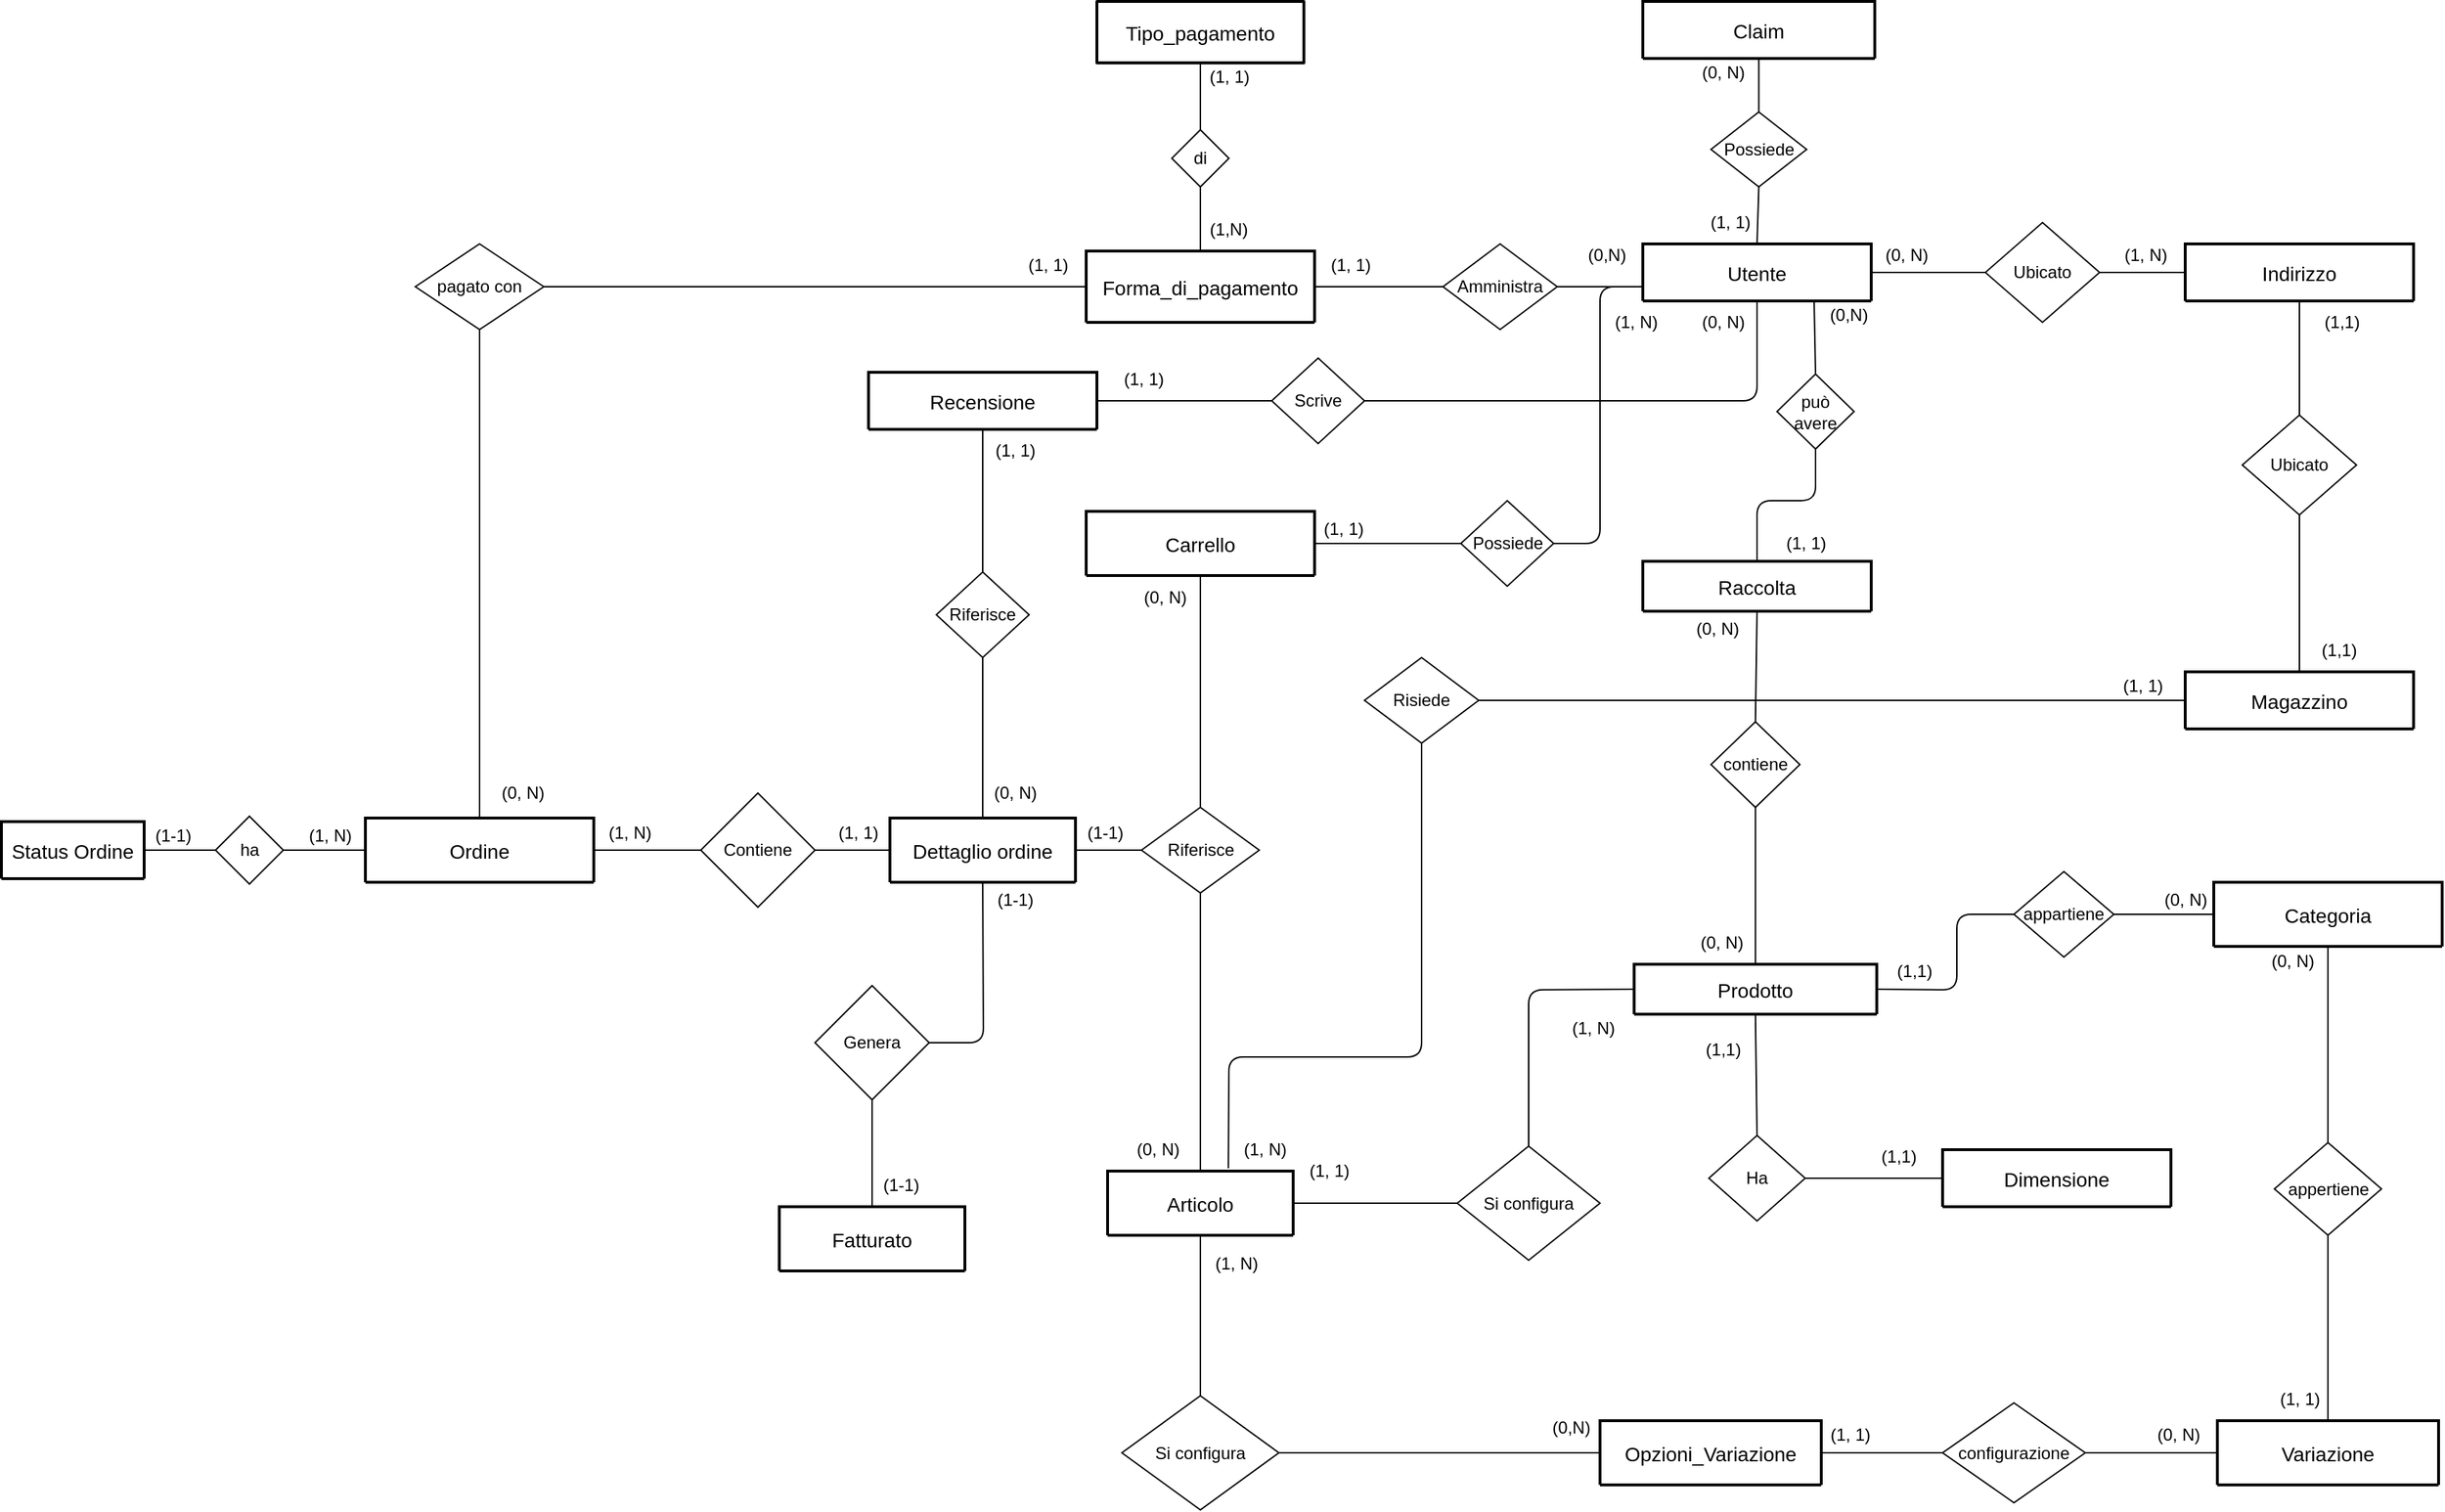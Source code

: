 <mxfile>
    <diagram id="2dFr3bN1FyDj8-6Dwqnr" name="Page-1">
        <mxGraphModel dx="3108" dy="565" grid="1" gridSize="10" guides="1" tooltips="1" connect="1" arrows="1" fold="1" page="1" pageScale="1" pageWidth="827" pageHeight="1169" math="0" shadow="0">
            <root>
                <mxCell id="0"/>
                <mxCell id="1" parent="0"/>
                <mxCell id="349" style="edgeStyle=none;html=1;exitX=0.5;exitY=1;exitDx=0;exitDy=0;entryX=1;entryY=0.5;entryDx=0;entryDy=0;endArrow=none;endFill=0;" parent="1" source="166" target="350" edge="1">
                    <mxGeometry relative="1" as="geometry">
                        <mxPoint x="-90" y="280" as="targetPoint"/>
                        <Array as="points">
                            <mxPoint x="400" y="290"/>
                        </Array>
                    </mxGeometry>
                </mxCell>
                <mxCell id="166" value="Utente" style="swimlane;childLayout=stackLayout;horizontal=1;startSize=130;horizontalStack=0;rounded=1;fontSize=14;fontStyle=0;strokeWidth=2;resizeParent=0;resizeLast=1;shadow=0;dashed=0;align=center;" parent="1" vertex="1">
                    <mxGeometry x="320" y="180" width="160" height="40" as="geometry"/>
                </mxCell>
                <mxCell id="168" value="Indirizzo" style="swimlane;childLayout=stackLayout;horizontal=1;startSize=148;horizontalStack=0;rounded=1;fontSize=14;fontStyle=0;strokeWidth=2;resizeParent=0;resizeLast=1;shadow=0;dashed=0;align=center;" parent="1" vertex="1">
                    <mxGeometry x="700" y="180" width="160" height="40" as="geometry"/>
                </mxCell>
                <mxCell id="170" style="edgeStyle=none;html=1;exitX=0;exitY=0.5;exitDx=0;exitDy=0;entryX=1;entryY=0.5;entryDx=0;entryDy=0;endArrow=none;endFill=0;" parent="1" source="172" target="166" edge="1">
                    <mxGeometry relative="1" as="geometry">
                        <mxPoint x="480" y="210" as="targetPoint"/>
                    </mxGeometry>
                </mxCell>
                <mxCell id="171" style="edgeStyle=none;html=1;exitX=1;exitY=0.5;exitDx=0;exitDy=0;endArrow=none;endFill=0;entryX=0;entryY=0.5;entryDx=0;entryDy=0;" parent="1" source="172" target="168" edge="1">
                    <mxGeometry relative="1" as="geometry"/>
                </mxCell>
                <mxCell id="172" value="Ubicato" style="shape=rhombus;perimeter=rhombusPerimeter;whiteSpace=wrap;html=1;align=center;" parent="1" vertex="1">
                    <mxGeometry x="560" y="165" width="80" height="70" as="geometry"/>
                </mxCell>
                <mxCell id="173" value="Forma_di_pagamento" style="swimlane;childLayout=stackLayout;horizontal=1;startSize=50;horizontalStack=0;rounded=1;fontSize=14;fontStyle=0;strokeWidth=2;resizeParent=0;resizeLast=1;shadow=0;dashed=0;align=center;" parent="1" vertex="1">
                    <mxGeometry x="-70" y="185" width="160" height="50" as="geometry"/>
                </mxCell>
                <mxCell id="175" value="Tipo_pagamento" style="swimlane;childLayout=stackLayout;horizontal=1;startSize=43;horizontalStack=0;rounded=1;fontSize=14;fontStyle=0;strokeWidth=2;resizeParent=0;resizeLast=1;shadow=0;dashed=0;align=center;" parent="1" vertex="1">
                    <mxGeometry x="-62.5" y="10" width="145" height="43.12" as="geometry"/>
                </mxCell>
                <mxCell id="176" value="&#10;" style="align=left;strokeColor=none;fillColor=none;spacingLeft=4;fontSize=12;verticalAlign=top;resizable=0;rotatable=0;part=1;" parent="175" vertex="1">
                    <mxGeometry y="43" width="145" height="0.12" as="geometry"/>
                </mxCell>
                <mxCell id="177" style="edgeStyle=none;html=1;exitX=1;exitY=0.5;exitDx=0;exitDy=0;entryX=0;entryY=0.5;entryDx=0;entryDy=0;endArrow=none;endFill=0;" parent="1" source="179" edge="1">
                    <mxGeometry relative="1" as="geometry">
                        <mxPoint x="320" y="210" as="targetPoint"/>
                    </mxGeometry>
                </mxCell>
                <mxCell id="178" style="edgeStyle=none;html=1;exitX=0;exitY=0.5;exitDx=0;exitDy=0;endArrow=none;endFill=0;entryX=1;entryY=0.5;entryDx=0;entryDy=0;" parent="1" source="179" target="173" edge="1">
                    <mxGeometry relative="1" as="geometry">
                        <mxPoint x="110" y="210" as="targetPoint"/>
                    </mxGeometry>
                </mxCell>
                <mxCell id="179" value="Amministra" style="shape=rhombus;perimeter=rhombusPerimeter;whiteSpace=wrap;html=1;align=center;" parent="1" vertex="1">
                    <mxGeometry x="180" y="180" width="80" height="60" as="geometry"/>
                </mxCell>
                <mxCell id="180" style="edgeStyle=none;html=1;exitX=0.5;exitY=1;exitDx=0;exitDy=0;endArrow=none;endFill=0;entryX=0.5;entryY=0;entryDx=0;entryDy=0;" parent="1" source="182" target="173" edge="1">
                    <mxGeometry relative="1" as="geometry">
                        <mxPoint y="300" as="targetPoint"/>
                    </mxGeometry>
                </mxCell>
                <mxCell id="327" style="edgeStyle=none;html=1;exitX=0.5;exitY=0;exitDx=0;exitDy=0;fontSize=20;endArrow=none;endFill=0;entryX=0.5;entryY=0;entryDx=0;entryDy=0;" parent="1" source="182" target="176" edge="1">
                    <mxGeometry relative="1" as="geometry">
                        <mxPoint x="-20" y="80" as="targetPoint"/>
                        <mxPoint x="2.5" y="106.88" as="sourcePoint"/>
                    </mxGeometry>
                </mxCell>
                <mxCell id="182" value="di" style="shape=rhombus;perimeter=rhombusPerimeter;whiteSpace=wrap;html=1;align=center;" parent="1" vertex="1">
                    <mxGeometry x="-10" y="100" width="40" height="40" as="geometry"/>
                </mxCell>
                <mxCell id="183" value="Carrello" style="swimlane;childLayout=stackLayout;horizontal=1;startSize=45;horizontalStack=0;rounded=1;fontSize=14;fontStyle=0;strokeWidth=2;resizeParent=0;resizeLast=1;shadow=0;dashed=0;align=center;" parent="1" vertex="1">
                    <mxGeometry x="-70" y="367.5" width="160" height="45" as="geometry"/>
                </mxCell>
                <mxCell id="185" style="edgeStyle=none;html=1;exitX=1;exitY=0.5;exitDx=0;exitDy=0;entryX=0;entryY=0.75;entryDx=0;entryDy=0;endArrow=none;endFill=0;" parent="1" source="187" target="166" edge="1">
                    <mxGeometry relative="1" as="geometry">
                        <Array as="points">
                            <mxPoint x="290" y="390"/>
                            <mxPoint x="290" y="210"/>
                        </Array>
                    </mxGeometry>
                </mxCell>
                <mxCell id="328" style="edgeStyle=none;html=1;exitX=0;exitY=0.5;exitDx=0;exitDy=0;entryX=1;entryY=0.5;entryDx=0;entryDy=0;fontSize=20;endArrow=none;endFill=0;" parent="1" source="187" target="183" edge="1">
                    <mxGeometry relative="1" as="geometry"/>
                </mxCell>
                <mxCell id="187" value="Possiede" style="shape=rhombus;perimeter=rhombusPerimeter;whiteSpace=wrap;html=1;align=center;" parent="1" vertex="1">
                    <mxGeometry x="192.5" y="360" width="65" height="60" as="geometry"/>
                </mxCell>
                <mxCell id="339" style="edgeStyle=none;html=1;endArrow=none;endFill=0;exitX=0;exitY=0.5;exitDx=0;exitDy=0;entryX=0.5;entryY=0;entryDx=0;entryDy=0;" parent="1" source="188" target="340" edge="1">
                    <mxGeometry relative="1" as="geometry">
                        <mxPoint x="180" y="740" as="targetPoint"/>
                        <Array as="points">
                            <mxPoint x="240" y="703"/>
                        </Array>
                    </mxGeometry>
                </mxCell>
                <mxCell id="188" value="Prodotto" style="swimlane;childLayout=stackLayout;horizontal=1;startSize=35;horizontalStack=0;rounded=1;fontSize=14;fontStyle=0;strokeWidth=2;resizeParent=0;resizeLast=1;shadow=0;dashed=0;align=center;arcSize=15;" parent="1" vertex="1">
                    <mxGeometry x="313.88" y="685" width="170" height="35" as="geometry"/>
                </mxCell>
                <mxCell id="190" value="Categoria" style="swimlane;childLayout=stackLayout;horizontal=1;startSize=45;horizontalStack=0;rounded=1;fontSize=14;fontStyle=0;strokeWidth=2;resizeParent=0;resizeLast=1;shadow=0;dashed=0;align=center;" parent="1" vertex="1">
                    <mxGeometry x="720" y="627.5" width="160" height="45" as="geometry"/>
                </mxCell>
                <mxCell id="192" style="edgeStyle=none;html=1;exitX=0;exitY=0.5;exitDx=0;exitDy=0;endArrow=none;endFill=0;entryX=1;entryY=0.5;entryDx=0;entryDy=0;" parent="1" source="194" target="188" edge="1">
                    <mxGeometry relative="1" as="geometry">
                        <mxPoint x="490" y="650" as="targetPoint"/>
                        <Array as="points">
                            <mxPoint x="540" y="650"/>
                            <mxPoint x="540" y="703"/>
                        </Array>
                    </mxGeometry>
                </mxCell>
                <mxCell id="193" style="edgeStyle=none;html=1;exitX=1;exitY=0.5;exitDx=0;exitDy=0;endArrow=none;endFill=0;entryX=0;entryY=0.5;entryDx=0;entryDy=0;" parent="1" source="194" target="190" edge="1">
                    <mxGeometry relative="1" as="geometry">
                        <mxPoint x="690" y="650" as="targetPoint"/>
                    </mxGeometry>
                </mxCell>
                <mxCell id="194" value="appartiene" style="shape=rhombus;perimeter=rhombusPerimeter;whiteSpace=wrap;html=1;align=center;" parent="1" vertex="1">
                    <mxGeometry x="580" y="620" width="70" height="60" as="geometry"/>
                </mxCell>
                <mxCell id="195" value="Variazione" style="swimlane;childLayout=stackLayout;horizontal=1;startSize=65;horizontalStack=0;rounded=1;fontSize=14;fontStyle=0;strokeWidth=2;resizeParent=0;resizeLast=1;shadow=0;dashed=0;align=center;" parent="1" vertex="1">
                    <mxGeometry x="722.5" y="1005" width="155" height="45" as="geometry"/>
                </mxCell>
                <mxCell id="197" style="edgeStyle=none;html=1;entryX=0.5;entryY=0;entryDx=0;entryDy=0;endArrow=none;endFill=0;" parent="1" source="199" target="195" edge="1">
                    <mxGeometry relative="1" as="geometry"/>
                </mxCell>
                <mxCell id="198" style="edgeStyle=none;html=1;entryX=0.5;entryY=1;entryDx=0;entryDy=0;endArrow=none;endFill=0;" parent="1" source="199" target="190" edge="1">
                    <mxGeometry relative="1" as="geometry">
                        <mxPoint x="770" y="710" as="targetPoint"/>
                    </mxGeometry>
                </mxCell>
                <mxCell id="199" value="appertiene" style="shape=rhombus;perimeter=rhombusPerimeter;whiteSpace=wrap;html=1;align=center;" parent="1" vertex="1">
                    <mxGeometry x="762.5" y="810" width="75" height="65" as="geometry"/>
                </mxCell>
                <mxCell id="200" style="edgeStyle=none;html=1;entryX=0;entryY=0.5;entryDx=0;entryDy=0;endArrow=none;endFill=0;" parent="1" source="201" target="204" edge="1">
                    <mxGeometry relative="1" as="geometry"/>
                </mxCell>
                <mxCell id="201" value="Opzioni_Variazione" style="swimlane;childLayout=stackLayout;horizontal=1;startSize=75;horizontalStack=0;rounded=1;fontSize=14;fontStyle=0;strokeWidth=2;resizeParent=0;resizeLast=1;shadow=0;dashed=0;align=center;" parent="1" vertex="1">
                    <mxGeometry x="290" y="1005" width="155" height="45" as="geometry"/>
                </mxCell>
                <mxCell id="203" style="edgeStyle=none;html=1;entryX=0;entryY=0.5;entryDx=0;entryDy=0;endArrow=none;endFill=0;" parent="1" source="204" target="195" edge="1">
                    <mxGeometry relative="1" as="geometry"/>
                </mxCell>
                <mxCell id="204" value="configurazione" style="shape=rhombus;perimeter=rhombusPerimeter;whiteSpace=wrap;html=1;align=center;" parent="1" vertex="1">
                    <mxGeometry x="530" y="992.5" width="100" height="70" as="geometry"/>
                </mxCell>
                <mxCell id="205" value="Magazzino" style="swimlane;childLayout=stackLayout;horizontal=1;startSize=100;horizontalStack=0;rounded=1;fontSize=14;fontStyle=0;strokeWidth=2;resizeParent=0;resizeLast=1;shadow=0;dashed=0;align=center;" parent="1" vertex="1">
                    <mxGeometry x="700" y="480" width="160" height="40" as="geometry"/>
                </mxCell>
                <mxCell id="207" style="edgeStyle=none;html=1;exitX=0.5;exitY=0;exitDx=0;exitDy=0;entryX=0.5;entryY=1;entryDx=0;entryDy=0;startArrow=none;startFill=0;endArrow=none;endFill=0;" parent="1" source="209" target="168" edge="1">
                    <mxGeometry relative="1" as="geometry">
                        <mxPoint x="772" y="242" as="targetPoint"/>
                    </mxGeometry>
                </mxCell>
                <mxCell id="208" style="edgeStyle=none;html=1;exitX=0.5;exitY=1;exitDx=0;exitDy=0;entryX=0.5;entryY=0;entryDx=0;entryDy=0;startArrow=none;startFill=0;endArrow=none;endFill=0;" parent="1" source="209" target="205" edge="1">
                    <mxGeometry relative="1" as="geometry"/>
                </mxCell>
                <mxCell id="209" value="Ubicato" style="shape=rhombus;perimeter=rhombusPerimeter;whiteSpace=wrap;html=1;align=center;" parent="1" vertex="1">
                    <mxGeometry x="740" y="300" width="80" height="70" as="geometry"/>
                </mxCell>
                <mxCell id="210" value="Dimensione" style="swimlane;childLayout=stackLayout;horizontal=1;startSize=90;horizontalStack=0;rounded=1;fontSize=14;fontStyle=0;strokeWidth=2;resizeParent=0;resizeLast=1;shadow=0;dashed=0;align=center;" parent="1" vertex="1">
                    <mxGeometry x="530" y="815" width="160" height="40" as="geometry"/>
                </mxCell>
                <mxCell id="212" style="edgeStyle=none;html=1;exitX=0.5;exitY=0;exitDx=0;exitDy=0;entryX=0.5;entryY=1;entryDx=0;entryDy=0;endArrow=none;endFill=0;" parent="1" source="214" target="188" edge="1">
                    <mxGeometry relative="1" as="geometry">
                        <mxPoint x="447.5" y="715" as="targetPoint"/>
                    </mxGeometry>
                </mxCell>
                <mxCell id="330" style="edgeStyle=none;html=1;exitX=1;exitY=0.5;exitDx=0;exitDy=0;entryX=0;entryY=0.5;entryDx=0;entryDy=0;fontSize=20;endArrow=none;endFill=0;" parent="1" source="214" target="210" edge="1">
                    <mxGeometry relative="1" as="geometry"/>
                </mxCell>
                <mxCell id="214" value="Ha" style="shape=rhombus;perimeter=rhombusPerimeter;whiteSpace=wrap;html=1;align=center;" parent="1" vertex="1">
                    <mxGeometry x="366.25" y="805" width="67.5" height="60" as="geometry"/>
                </mxCell>
                <mxCell id="320" style="edgeStyle=none;html=1;exitX=1;exitY=0.5;exitDx=0;exitDy=0;entryX=0;entryY=0.5;entryDx=0;entryDy=0;fontSize=20;endArrow=none;endFill=0;" parent="1" source="217" target="205" edge="1">
                    <mxGeometry relative="1" as="geometry"/>
                </mxCell>
                <mxCell id="217" value="Risiede" style="shape=rhombus;perimeter=rhombusPerimeter;whiteSpace=wrap;html=1;align=center;" parent="1" vertex="1">
                    <mxGeometry x="125" y="470" width="80" height="60" as="geometry"/>
                </mxCell>
                <mxCell id="218" style="edgeStyle=none;html=1;exitX=0.5;exitY=0;exitDx=0;exitDy=0;entryX=0.5;entryY=1;entryDx=0;entryDy=0;startArrow=none;startFill=0;endArrow=none;endFill=0;" parent="1" source="221" target="183" edge="1">
                    <mxGeometry relative="1" as="geometry">
                        <mxPoint x="10" y="480" as="targetPoint"/>
                    </mxGeometry>
                </mxCell>
                <mxCell id="322" style="edgeStyle=none;html=1;exitX=0;exitY=0.5;exitDx=0;exitDy=0;entryX=1;entryY=0.5;entryDx=0;entryDy=0;fontSize=20;endArrow=none;endFill=0;" parent="1" source="221" target="266" edge="1">
                    <mxGeometry relative="1" as="geometry"/>
                </mxCell>
                <mxCell id="221" value="Riferisce" style="shape=rhombus;perimeter=rhombusPerimeter;whiteSpace=wrap;html=1;align=center;" parent="1" vertex="1">
                    <mxGeometry x="-31.25" y="575" width="82.5" height="60" as="geometry"/>
                </mxCell>
                <mxCell id="228" style="edgeStyle=none;html=1;exitX=1;exitY=0.5;exitDx=0;exitDy=0;entryX=0;entryY=0.5;entryDx=0;entryDy=0;startArrow=none;startFill=0;endArrow=none;endFill=0;" parent="1" source="230" target="264" edge="1">
                    <mxGeometry relative="1" as="geometry"/>
                </mxCell>
                <mxCell id="230" value="ha" style="shape=rhombus;perimeter=rhombusPerimeter;whiteSpace=wrap;html=1;align=center;" parent="1" vertex="1">
                    <mxGeometry x="-680" y="581.25" width="47.5" height="47.5" as="geometry"/>
                </mxCell>
                <mxCell id="231" style="edgeStyle=none;html=1;exitX=0.5;exitY=1;exitDx=0;exitDy=0;entryX=0.5;entryY=0;entryDx=0;entryDy=0;endArrow=none;endFill=0;" parent="1" source="233" target="166" edge="1">
                    <mxGeometry relative="1" as="geometry"/>
                </mxCell>
                <mxCell id="232" value="(1,1)" style="text;html=1;align=center;verticalAlign=middle;resizable=0;points=[];autosize=1;strokeColor=none;fillColor=none;" parent="1" vertex="1">
                    <mxGeometry x="490" y="680" width="40" height="20" as="geometry"/>
                </mxCell>
                <mxCell id="233" value="Possiede" style="shape=rhombus;perimeter=rhombusPerimeter;whiteSpace=wrap;html=1;align=center;" parent="1" vertex="1">
                    <mxGeometry x="367.75" y="87.5" width="67" height="52.5" as="geometry"/>
                </mxCell>
                <mxCell id="234" value="(0, N)" style="text;html=1;align=center;verticalAlign=middle;resizable=0;points=[];autosize=1;strokeColor=none;fillColor=none;" parent="1" vertex="1">
                    <mxGeometry x="675" y="625" width="50" height="30" as="geometry"/>
                </mxCell>
                <mxCell id="235" value="(0, N)" style="text;html=1;align=center;verticalAlign=middle;resizable=0;points=[];autosize=1;strokeColor=none;fillColor=none;" parent="1" vertex="1">
                    <mxGeometry x="750" y="667.5" width="50" height="30" as="geometry"/>
                </mxCell>
                <mxCell id="236" value="(1, 1)" style="text;html=1;align=center;verticalAlign=middle;resizable=0;points=[];autosize=1;strokeColor=none;fillColor=none;" parent="1" vertex="1">
                    <mxGeometry x="760" y="980" width="40" height="20" as="geometry"/>
                </mxCell>
                <mxCell id="238" value="(0, N)" style="text;html=1;strokeColor=none;fillColor=none;align=center;verticalAlign=middle;whiteSpace=wrap;rounded=0;" parent="1" vertex="1">
                    <mxGeometry x="485" y="172.5" width="40" height="30" as="geometry"/>
                </mxCell>
                <mxCell id="243" style="edgeStyle=none;html=1;exitX=0.5;exitY=0;exitDx=0;exitDy=0;entryX=0.5;entryY=1;entryDx=0;entryDy=0;endArrow=none;endFill=0;" parent="1" source="233" target="309" edge="1">
                    <mxGeometry relative="1" as="geometry">
                        <mxPoint x="225" y="90" as="targetPoint"/>
                    </mxGeometry>
                </mxCell>
                <mxCell id="244" value="(1,1)" style="text;html=1;strokeColor=none;fillColor=none;align=center;verticalAlign=middle;whiteSpace=wrap;rounded=0;" parent="1" vertex="1">
                    <mxGeometry x="777.5" y="450.0" width="60" height="30" as="geometry"/>
                </mxCell>
                <mxCell id="246" value="(1, 1)" style="text;html=1;align=center;verticalAlign=middle;resizable=0;points=[];autosize=1;strokeColor=none;fillColor=none;" parent="1" vertex="1">
                    <mxGeometry x="650" y="480" width="40" height="20" as="geometry"/>
                </mxCell>
                <mxCell id="247" value="(1,1)" style="text;html=1;strokeColor=none;fillColor=none;align=center;verticalAlign=middle;whiteSpace=wrap;rounded=0;" parent="1" vertex="1">
                    <mxGeometry x="355.5" y="730" width="41" height="30" as="geometry"/>
                </mxCell>
                <mxCell id="248" value="(1,1)" style="text;html=1;strokeColor=none;fillColor=none;align=center;verticalAlign=middle;whiteSpace=wrap;rounded=0;" parent="1" vertex="1">
                    <mxGeometry x="474" y="810" width="51" height="20" as="geometry"/>
                </mxCell>
                <mxCell id="249" value="(0, N)" style="text;html=1;align=center;verticalAlign=middle;resizable=0;points=[];autosize=1;strokeColor=none;fillColor=none;" parent="1" vertex="1">
                    <mxGeometry x="670" y="1005" width="50" height="20" as="geometry"/>
                </mxCell>
                <mxCell id="250" value="(1, 1)" style="text;html=1;align=center;verticalAlign=middle;resizable=0;points=[];autosize=1;strokeColor=none;fillColor=none;" parent="1" vertex="1">
                    <mxGeometry x="445" y="1005" width="40" height="20" as="geometry"/>
                </mxCell>
                <mxCell id="251" value="(1, N)" style="text;html=1;strokeColor=none;fillColor=none;align=center;verticalAlign=middle;whiteSpace=wrap;rounded=0;" parent="1" vertex="1">
                    <mxGeometry x="645" y="177.5" width="55" height="20" as="geometry"/>
                </mxCell>
                <mxCell id="264" value="Status Ordine" style="swimlane;childLayout=stackLayout;horizontal=1;startSize=50;horizontalStack=0;rounded=1;fontSize=14;fontStyle=0;strokeWidth=2;resizeParent=0;resizeLast=1;shadow=0;dashed=0;align=center;" parent="1" vertex="1">
                    <mxGeometry x="-830" y="585" width="100" height="40" as="geometry"/>
                </mxCell>
                <mxCell id="266" value="Dettaglio ordine" style="swimlane;childLayout=stackLayout;horizontal=1;startSize=65;horizontalStack=0;rounded=1;fontSize=14;fontStyle=0;strokeWidth=2;resizeParent=0;resizeLast=1;shadow=0;dashed=0;align=center;" parent="1" vertex="1">
                    <mxGeometry x="-207.5" y="582.5" width="130" height="45" as="geometry"/>
                </mxCell>
                <mxCell id="267" value="&#10;&#10;" style="align=left;strokeColor=none;fillColor=none;spacingLeft=4;fontSize=12;verticalAlign=top;resizable=0;rotatable=0;part=1;" parent="266" vertex="1">
                    <mxGeometry y="45" width="130" as="geometry"/>
                </mxCell>
                <mxCell id="315" style="edgeStyle=none;html=1;exitX=0;exitY=0.5;exitDx=0;exitDy=0;entryX=1;entryY=0.5;entryDx=0;entryDy=0;fontSize=20;endArrow=none;endFill=0;" parent="1" source="270" target="253" edge="1">
                    <mxGeometry relative="1" as="geometry"/>
                </mxCell>
                <mxCell id="316" style="edgeStyle=none;html=1;exitX=1;exitY=0.5;exitDx=0;exitDy=0;entryX=0;entryY=0.5;entryDx=0;entryDy=0;fontSize=20;endArrow=none;endFill=0;" parent="1" source="270" target="266" edge="1">
                    <mxGeometry relative="1" as="geometry"/>
                </mxCell>
                <mxCell id="270" value="Contiene" style="rhombus;whiteSpace=wrap;html=1;" parent="1" vertex="1">
                    <mxGeometry x="-340" y="565" width="80" height="80" as="geometry"/>
                </mxCell>
                <mxCell id="271" value="(1, N)" style="text;html=1;align=center;verticalAlign=middle;resizable=0;points=[];autosize=1;strokeColor=none;fillColor=none;" parent="1" vertex="1">
                    <mxGeometry x="-415" y="582.5" width="50" height="20" as="geometry"/>
                </mxCell>
                <mxCell id="272" value="(1-1)" style="text;html=1;align=center;verticalAlign=middle;resizable=0;points=[];autosize=1;strokeColor=none;fillColor=none;" parent="1" vertex="1">
                    <mxGeometry x="-77.5" y="582.5" width="40" height="20" as="geometry"/>
                </mxCell>
                <mxCell id="273" value="(1, 1)" style="text;html=1;align=center;verticalAlign=middle;resizable=0;points=[];autosize=1;strokeColor=none;fillColor=none;" parent="1" vertex="1">
                    <mxGeometry x="-250" y="582.5" width="40" height="20" as="geometry"/>
                </mxCell>
                <mxCell id="275" value="(0, N)" style="text;html=1;align=center;verticalAlign=middle;resizable=0;points=[];autosize=1;strokeColor=none;fillColor=none;" parent="1" vertex="1">
                    <mxGeometry x="-40" y="417.5" width="50" height="20" as="geometry"/>
                </mxCell>
                <mxCell id="277" value="(1, N)" style="text;html=1;align=center;verticalAlign=middle;resizable=0;points=[];autosize=1;strokeColor=none;fillColor=none;" parent="1" vertex="1">
                    <mxGeometry x="260" y="720" width="50" height="20" as="geometry"/>
                </mxCell>
                <mxCell id="278" value="(1-1)" style="text;html=1;align=center;verticalAlign=middle;resizable=0;points=[];autosize=1;strokeColor=none;fillColor=none;" parent="1" vertex="1">
                    <mxGeometry x="-730" y="585" width="40" height="20" as="geometry"/>
                </mxCell>
                <mxCell id="281" value="(0,N)" style="text;html=1;strokeColor=none;fillColor=none;align=center;verticalAlign=middle;whiteSpace=wrap;rounded=0;" parent="1" vertex="1">
                    <mxGeometry x="240" y="995" width="60" height="30" as="geometry"/>
                </mxCell>
                <mxCell id="282" value="(1, N)" style="text;html=1;align=center;verticalAlign=middle;resizable=0;points=[];autosize=1;strokeColor=none;fillColor=none;" parent="1" vertex="1">
                    <mxGeometry x="290" y="225" width="50" height="20" as="geometry"/>
                </mxCell>
                <mxCell id="283" value="(1, N)" style="text;html=1;align=center;verticalAlign=middle;resizable=0;points=[];autosize=1;strokeColor=none;fillColor=none;" parent="1" vertex="1">
                    <mxGeometry x="-625" y="585" width="50" height="20" as="geometry"/>
                </mxCell>
                <mxCell id="285" value="(1, 1)" style="text;html=1;align=center;verticalAlign=middle;resizable=0;points=[];autosize=1;strokeColor=none;fillColor=none;" parent="1" vertex="1">
                    <mxGeometry x="90" y="370" width="40" height="20" as="geometry"/>
                </mxCell>
                <mxCell id="286" value="(1,1)" style="text;html=1;strokeColor=none;fillColor=none;align=center;verticalAlign=middle;whiteSpace=wrap;rounded=0;" parent="1" vertex="1">
                    <mxGeometry x="780" y="220.0" width="60" height="30" as="geometry"/>
                </mxCell>
                <mxCell id="287" value="Raccolta" style="swimlane;childLayout=stackLayout;horizontal=1;startSize=65;horizontalStack=0;rounded=1;fontSize=14;fontStyle=0;strokeWidth=2;resizeParent=0;resizeLast=1;shadow=0;dashed=0;align=center;" parent="1" vertex="1">
                    <mxGeometry x="320" y="402.5" width="160" height="35" as="geometry"/>
                </mxCell>
                <mxCell id="289" style="edgeStyle=none;html=1;exitX=0.5;exitY=0;exitDx=0;exitDy=0;entryX=0.75;entryY=1;entryDx=0;entryDy=0;startArrow=none;startFill=0;endArrow=none;endFill=0;" parent="1" source="291" target="166" edge="1">
                    <mxGeometry relative="1" as="geometry">
                        <mxPoint x="391.2" y="261.3" as="targetPoint"/>
                    </mxGeometry>
                </mxCell>
                <mxCell id="290" style="edgeStyle=none;html=1;exitX=0.5;exitY=1;exitDx=0;exitDy=0;entryX=0.5;entryY=0;entryDx=0;entryDy=0;startArrow=none;startFill=0;endArrow=none;endFill=0;" parent="1" source="291" target="287" edge="1">
                    <mxGeometry relative="1" as="geometry">
                        <Array as="points">
                            <mxPoint x="441" y="360"/>
                            <mxPoint x="400" y="360"/>
                        </Array>
                    </mxGeometry>
                </mxCell>
                <mxCell id="291" value="può avere" style="shape=rhombus;perimeter=rhombusPerimeter;whiteSpace=wrap;html=1;align=center;" parent="1" vertex="1">
                    <mxGeometry x="414" y="271.25" width="54" height="52.5" as="geometry"/>
                </mxCell>
                <mxCell id="292" style="edgeStyle=none;html=1;exitX=0.5;exitY=1;exitDx=0;exitDy=0;entryX=0.5;entryY=0;entryDx=0;entryDy=0;startArrow=none;startFill=0;endArrow=none;endFill=0;" parent="1" source="293" target="188" edge="1">
                    <mxGeometry relative="1" as="geometry">
                        <Array as="points"/>
                    </mxGeometry>
                </mxCell>
                <mxCell id="293" value="contiene" style="rhombus;whiteSpace=wrap;html=1;" parent="1" vertex="1">
                    <mxGeometry x="367.75" y="515" width="62.25" height="60" as="geometry"/>
                </mxCell>
                <mxCell id="294" style="edgeStyle=none;html=1;exitX=0.5;exitY=1;exitDx=0;exitDy=0;entryX=0.5;entryY=0;entryDx=0;entryDy=0;startArrow=none;startFill=0;endArrow=none;endFill=0;" parent="1" source="287" target="293" edge="1">
                    <mxGeometry relative="1" as="geometry">
                        <Array as="points"/>
                        <mxPoint x="330" y="412.5" as="sourcePoint"/>
                    </mxGeometry>
                </mxCell>
                <mxCell id="295" value="(1, 1)" style="text;html=1;align=center;verticalAlign=middle;resizable=0;points=[];autosize=1;strokeColor=none;fillColor=none;" parent="1" vertex="1">
                    <mxGeometry x="414" y="380" width="40" height="20" as="geometry"/>
                </mxCell>
                <mxCell id="296" value="(0, N)" style="text;html=1;align=center;verticalAlign=middle;resizable=0;points=[];autosize=1;strokeColor=none;fillColor=none;" parent="1" vertex="1">
                    <mxGeometry x="350" y="660" width="50" height="20" as="geometry"/>
                </mxCell>
                <mxCell id="297" value="(0,N)" style="text;html=1;align=center;verticalAlign=middle;resizable=0;points=[];autosize=1;strokeColor=none;fillColor=none;" parent="1" vertex="1">
                    <mxGeometry x="443.88" y="220" width="40" height="20" as="geometry"/>
                </mxCell>
                <mxCell id="298" value="(0, N)" style="text;html=1;align=center;verticalAlign=middle;resizable=0;points=[];autosize=1;strokeColor=none;fillColor=none;" parent="1" vertex="1">
                    <mxGeometry x="346.5" y="440" width="50" height="20" as="geometry"/>
                </mxCell>
                <mxCell id="299" value="(1, 1)" style="text;html=1;align=center;verticalAlign=middle;resizable=0;points=[];autosize=1;strokeColor=none;fillColor=none;" parent="1" vertex="1">
                    <mxGeometry x="95" y="185" width="40" height="20" as="geometry"/>
                </mxCell>
                <mxCell id="300" value="(0,N)" style="text;html=1;strokeColor=none;fillColor=none;align=center;verticalAlign=middle;whiteSpace=wrap;rounded=0;" parent="1" vertex="1">
                    <mxGeometry x="265" y="172.5" width="60" height="30" as="geometry"/>
                </mxCell>
                <mxCell id="301" value="(1, 1)" style="text;html=1;align=center;verticalAlign=middle;resizable=0;points=[];autosize=1;strokeColor=none;fillColor=none;" parent="1" vertex="1">
                    <mxGeometry x="361" y="155" width="40" height="20" as="geometry"/>
                </mxCell>
                <mxCell id="302" value="(0, N)" style="text;html=1;align=center;verticalAlign=middle;resizable=0;points=[];autosize=1;strokeColor=none;fillColor=none;" parent="1" vertex="1">
                    <mxGeometry x="351" y="50" width="50" height="20" as="geometry"/>
                </mxCell>
                <mxCell id="303" value="(1, 1)" style="text;html=1;align=center;verticalAlign=middle;resizable=0;points=[];autosize=1;strokeColor=none;fillColor=none;" parent="1" vertex="1">
                    <mxGeometry x="10" y="53.12" width="40" height="20" as="geometry"/>
                </mxCell>
                <mxCell id="304" value="(1,N)" style="text;html=1;strokeColor=none;fillColor=none;align=center;verticalAlign=middle;whiteSpace=wrap;rounded=0;" parent="1" vertex="1">
                    <mxGeometry x="10" y="155" width="40" height="30" as="geometry"/>
                </mxCell>
                <mxCell id="314" style="edgeStyle=none;html=1;exitX=0.5;exitY=1;exitDx=0;exitDy=0;fontSize=20;endArrow=none;endFill=0;entryX=0.5;entryY=0;entryDx=0;entryDy=0;" parent="1" source="305" target="253" edge="1">
                    <mxGeometry relative="1" as="geometry">
                        <mxPoint x="-430" y="810" as="targetPoint"/>
                    </mxGeometry>
                </mxCell>
                <mxCell id="324" style="edgeStyle=none;html=1;exitX=1;exitY=0.5;exitDx=0;exitDy=0;entryX=0;entryY=0.5;entryDx=0;entryDy=0;fontSize=20;endArrow=none;endFill=0;" parent="1" source="305" target="173" edge="1">
                    <mxGeometry relative="1" as="geometry"/>
                </mxCell>
                <mxCell id="305" value="pagato con" style="shape=rhombus;perimeter=rhombusPerimeter;whiteSpace=wrap;html=1;align=center;" parent="1" vertex="1">
                    <mxGeometry x="-540" y="180" width="90" height="60" as="geometry"/>
                </mxCell>
                <mxCell id="307" value="(0, N)" style="text;html=1;align=center;verticalAlign=middle;resizable=0;points=[];autosize=1;strokeColor=none;fillColor=none;" parent="1" vertex="1">
                    <mxGeometry x="-490" y="555" width="50" height="20" as="geometry"/>
                </mxCell>
                <mxCell id="308" value="(1, 1)" style="text;html=1;align=center;verticalAlign=middle;resizable=0;points=[];autosize=1;strokeColor=none;fillColor=none;" parent="1" vertex="1">
                    <mxGeometry x="-117.5" y="185" width="40" height="20" as="geometry"/>
                </mxCell>
                <mxCell id="309" value="Claim" style="swimlane;childLayout=stackLayout;horizontal=1;startSize=80;horizontalStack=0;rounded=1;fontSize=14;fontStyle=0;strokeWidth=2;resizeParent=0;resizeLast=1;shadow=0;dashed=0;align=center;" parent="1" vertex="1">
                    <mxGeometry x="320" y="10" width="162.5" height="40" as="geometry"/>
                </mxCell>
                <mxCell id="253" value="Ordine" style="swimlane;childLayout=stackLayout;horizontal=1;startSize=65;horizontalStack=0;rounded=1;fontSize=14;fontStyle=0;strokeWidth=2;resizeParent=0;resizeLast=1;shadow=0;dashed=0;align=center;" parent="1" vertex="1">
                    <mxGeometry x="-575" y="582.5" width="160" height="45" as="geometry"/>
                </mxCell>
                <mxCell id="323" value="" style="edgeStyle=none;html=1;exitX=1;exitY=0.5;exitDx=0;exitDy=0;entryX=0;entryY=0.5;entryDx=0;entryDy=0;startArrow=none;startFill=0;endArrow=none;endFill=0;" parent="1" source="230" target="253" edge="1">
                    <mxGeometry relative="1" as="geometry">
                        <mxPoint x="-640" y="877.5" as="sourcePoint"/>
                        <mxPoint x="-355" y="875" as="targetPoint"/>
                    </mxGeometry>
                </mxCell>
                <mxCell id="338" style="edgeStyle=none;html=1;exitX=0.5;exitY=0;exitDx=0;exitDy=0;entryX=0.5;entryY=1;entryDx=0;entryDy=0;endArrow=none;endFill=0;" parent="1" source="331" target="221" edge="1">
                    <mxGeometry relative="1" as="geometry"/>
                </mxCell>
                <mxCell id="345" style="edgeStyle=none;html=1;entryX=0.5;entryY=1;entryDx=0;entryDy=0;endArrow=none;endFill=0;exitX=0.651;exitY=-0.044;exitDx=0;exitDy=0;exitPerimeter=0;" parent="1" source="331" target="217" edge="1">
                    <mxGeometry relative="1" as="geometry">
                        <Array as="points">
                            <mxPoint x="30" y="750"/>
                            <mxPoint x="165" y="750"/>
                        </Array>
                    </mxGeometry>
                </mxCell>
                <mxCell id="331" value="Articolo" style="swimlane;childLayout=stackLayout;horizontal=1;startSize=65;horizontalStack=0;rounded=1;fontSize=14;fontStyle=0;strokeWidth=2;resizeParent=0;resizeLast=1;shadow=0;dashed=0;align=center;" parent="1" vertex="1">
                    <mxGeometry x="-55" y="830" width="130" height="45" as="geometry"/>
                </mxCell>
                <mxCell id="332" value="&#10;&#10;" style="align=left;strokeColor=none;fillColor=none;spacingLeft=4;fontSize=12;verticalAlign=top;resizable=0;rotatable=0;part=1;" parent="331" vertex="1">
                    <mxGeometry y="45" width="130" as="geometry"/>
                </mxCell>
                <mxCell id="334" style="edgeStyle=none;html=1;exitX=1;exitY=0.5;exitDx=0;exitDy=0;entryX=0;entryY=0.5;entryDx=0;entryDy=0;endArrow=none;endFill=0;" parent="1" source="333" target="201" edge="1">
                    <mxGeometry relative="1" as="geometry"/>
                </mxCell>
                <mxCell id="335" style="edgeStyle=none;html=1;exitX=0.5;exitY=0;exitDx=0;exitDy=0;entryX=0.5;entryY=1;entryDx=0;entryDy=0;endArrow=none;endFill=0;" parent="1" source="333" target="331" edge="1">
                    <mxGeometry relative="1" as="geometry"/>
                </mxCell>
                <mxCell id="333" value="Si configura" style="rhombus;whiteSpace=wrap;html=1;" parent="1" vertex="1">
                    <mxGeometry x="-45" y="987.5" width="110" height="80" as="geometry"/>
                </mxCell>
                <mxCell id="336" value="(1, N)" style="text;html=1;align=center;verticalAlign=middle;resizable=0;points=[];autosize=1;strokeColor=none;fillColor=none;" parent="1" vertex="1">
                    <mxGeometry x="10" y="880" width="50" height="30" as="geometry"/>
                </mxCell>
                <mxCell id="341" style="edgeStyle=none;html=1;exitX=0;exitY=0.5;exitDx=0;exitDy=0;entryX=1;entryY=0.5;entryDx=0;entryDy=0;endArrow=none;endFill=0;" parent="1" source="340" target="331" edge="1">
                    <mxGeometry relative="1" as="geometry">
                        <Array as="points"/>
                    </mxGeometry>
                </mxCell>
                <mxCell id="340" value="Si configura" style="rhombus;whiteSpace=wrap;html=1;" parent="1" vertex="1">
                    <mxGeometry x="190" y="812.5" width="100" height="80" as="geometry"/>
                </mxCell>
                <mxCell id="342" value="(1, 1)" style="text;html=1;align=center;verticalAlign=middle;resizable=0;points=[];autosize=1;strokeColor=none;fillColor=none;" parent="1" vertex="1">
                    <mxGeometry x="75" y="815" width="50" height="30" as="geometry"/>
                </mxCell>
                <mxCell id="346" value="(1, N)" style="text;html=1;align=center;verticalAlign=middle;resizable=0;points=[];autosize=1;strokeColor=none;fillColor=none;" parent="1" vertex="1">
                    <mxGeometry x="30" y="800" width="50" height="30" as="geometry"/>
                </mxCell>
                <mxCell id="347" value="(0, N)" style="text;html=1;align=center;verticalAlign=middle;resizable=0;points=[];autosize=1;strokeColor=none;fillColor=none;" parent="1" vertex="1">
                    <mxGeometry x="-45" y="800" width="50" height="30" as="geometry"/>
                </mxCell>
                <mxCell id="351" style="edgeStyle=none;html=1;entryX=0.5;entryY=0;entryDx=0;entryDy=0;endArrow=none;endFill=0;exitX=0.5;exitY=1;exitDx=0;exitDy=0;" parent="1" source="357" target="266" edge="1">
                    <mxGeometry relative="1" as="geometry">
                        <mxPoint x="-142" y="480" as="sourcePoint"/>
                    </mxGeometry>
                </mxCell>
                <mxCell id="355" style="edgeStyle=none;html=1;exitX=0;exitY=0.5;exitDx=0;exitDy=0;entryX=1;entryY=0.5;entryDx=0;entryDy=0;endArrow=none;endFill=0;" parent="1" source="350" target="354" edge="1">
                    <mxGeometry relative="1" as="geometry"/>
                </mxCell>
                <mxCell id="350" value="Scrive" style="shape=rhombus;perimeter=rhombusPerimeter;whiteSpace=wrap;html=1;align=center;" parent="1" vertex="1">
                    <mxGeometry x="60" y="260" width="65" height="60" as="geometry"/>
                </mxCell>
                <mxCell id="352" value="(0, N)" style="text;html=1;align=center;verticalAlign=middle;resizable=0;points=[];autosize=1;strokeColor=none;fillColor=none;" parent="1" vertex="1">
                    <mxGeometry x="-145" y="550" width="50" height="30" as="geometry"/>
                </mxCell>
                <mxCell id="353" value="(0, N)" style="text;html=1;align=center;verticalAlign=middle;resizable=0;points=[];autosize=1;strokeColor=none;fillColor=none;" parent="1" vertex="1">
                    <mxGeometry x="351" y="220" width="50" height="30" as="geometry"/>
                </mxCell>
                <mxCell id="354" value="Recensione" style="swimlane;childLayout=stackLayout;horizontal=1;startSize=130;horizontalStack=0;rounded=1;fontSize=14;fontStyle=0;strokeWidth=2;resizeParent=0;resizeLast=1;shadow=0;dashed=0;align=center;" parent="1" vertex="1">
                    <mxGeometry x="-222.5" y="270" width="160" height="40" as="geometry"/>
                </mxCell>
                <mxCell id="356" value="(1, 1)" style="text;html=1;align=center;verticalAlign=middle;resizable=0;points=[];autosize=1;strokeColor=none;fillColor=none;" parent="1" vertex="1">
                    <mxGeometry x="-55" y="260" width="50" height="30" as="geometry"/>
                </mxCell>
                <mxCell id="358" style="edgeStyle=none;html=1;exitX=0.5;exitY=0;exitDx=0;exitDy=0;entryX=0.5;entryY=1;entryDx=0;entryDy=0;endArrow=none;endFill=0;" parent="1" source="357" target="354" edge="1">
                    <mxGeometry relative="1" as="geometry"/>
                </mxCell>
                <mxCell id="357" value="Riferisce" style="shape=rhombus;perimeter=rhombusPerimeter;whiteSpace=wrap;html=1;align=center;" parent="1" vertex="1">
                    <mxGeometry x="-175" y="410" width="65" height="60" as="geometry"/>
                </mxCell>
                <mxCell id="359" value="(1, 1)" style="text;html=1;align=center;verticalAlign=middle;resizable=0;points=[];autosize=1;strokeColor=none;fillColor=none;" parent="1" vertex="1">
                    <mxGeometry x="-145" y="310" width="50" height="30" as="geometry"/>
                </mxCell>
                <mxCell id="360" value="Genera" style="rhombus;whiteSpace=wrap;html=1;" vertex="1" parent="1">
                    <mxGeometry x="-260" y="700" width="80" height="80" as="geometry"/>
                </mxCell>
                <mxCell id="361" style="edgeStyle=none;html=1;exitX=0.5;exitY=1;exitDx=0;exitDy=0;entryX=1;entryY=0.5;entryDx=0;entryDy=0;fontSize=20;endArrow=none;endFill=0;" edge="1" parent="1" source="266" target="360">
                    <mxGeometry relative="1" as="geometry">
                        <mxPoint x="-190" y="682" as="sourcePoint"/>
                        <mxPoint x="-137.5" y="682" as="targetPoint"/>
                        <Array as="points">
                            <mxPoint x="-142" y="740"/>
                        </Array>
                    </mxGeometry>
                </mxCell>
                <mxCell id="363" style="edgeStyle=none;html=1;exitX=0.5;exitY=1;exitDx=0;exitDy=0;fontSize=20;endArrow=none;endFill=0;entryX=0.5;entryY=0;entryDx=0;entryDy=0;" edge="1" parent="1" source="360" target="364">
                    <mxGeometry relative="1" as="geometry">
                        <mxPoint x="-146" y="793.75" as="sourcePoint"/>
                        <mxPoint x="-142" y="850" as="targetPoint"/>
                    </mxGeometry>
                </mxCell>
                <mxCell id="364" value="Fatturato" style="swimlane;childLayout=stackLayout;horizontal=1;startSize=65;horizontalStack=0;rounded=1;fontSize=14;fontStyle=0;strokeWidth=2;resizeParent=0;resizeLast=1;shadow=0;dashed=0;align=center;" vertex="1" parent="1">
                    <mxGeometry x="-285" y="855" width="130" height="45" as="geometry"/>
                </mxCell>
                <mxCell id="365" value="&#10;&#10;" style="align=left;strokeColor=none;fillColor=none;spacingLeft=4;fontSize=12;verticalAlign=top;resizable=0;rotatable=0;part=1;" vertex="1" parent="364">
                    <mxGeometry y="45" width="130" as="geometry"/>
                </mxCell>
                <mxCell id="366" value="(1-1)" style="text;html=1;align=center;verticalAlign=middle;resizable=0;points=[];autosize=1;strokeColor=none;fillColor=none;" vertex="1" parent="1">
                    <mxGeometry x="-140" y="630" width="40" height="20" as="geometry"/>
                </mxCell>
                <mxCell id="367" value="(1-1)" style="text;html=1;align=center;verticalAlign=middle;resizable=0;points=[];autosize=1;strokeColor=none;fillColor=none;" vertex="1" parent="1">
                    <mxGeometry x="-220" y="830" width="40" height="20" as="geometry"/>
                </mxCell>
            </root>
        </mxGraphModel>
    </diagram>
</mxfile>